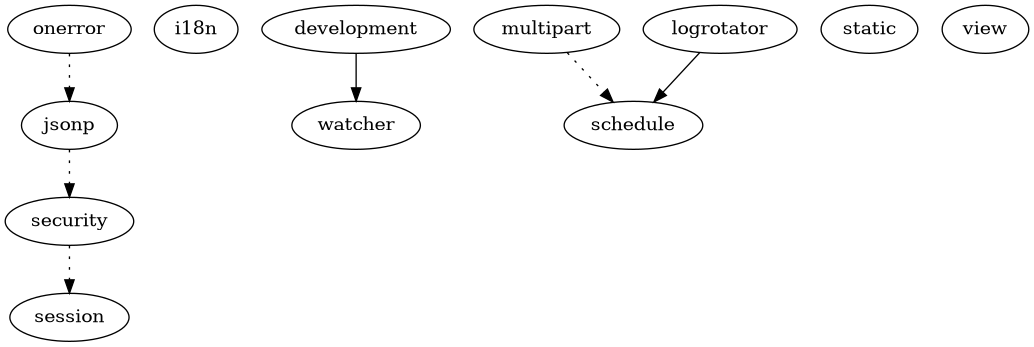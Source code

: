 @startuml
digraph plugins {
  onerror
  session
  i18n
  watcher
  multipart
  security
  development
  logrotator
  schedule
  static
  jsonp
  view
  onerror -> jsonp [style=dotted]
  multipart -> schedule [style=dotted]
  security -> session [style=dotted]
  development -> watcher
  logrotator -> schedule
  jsonp -> security [style=dotted]
}
@enduml
